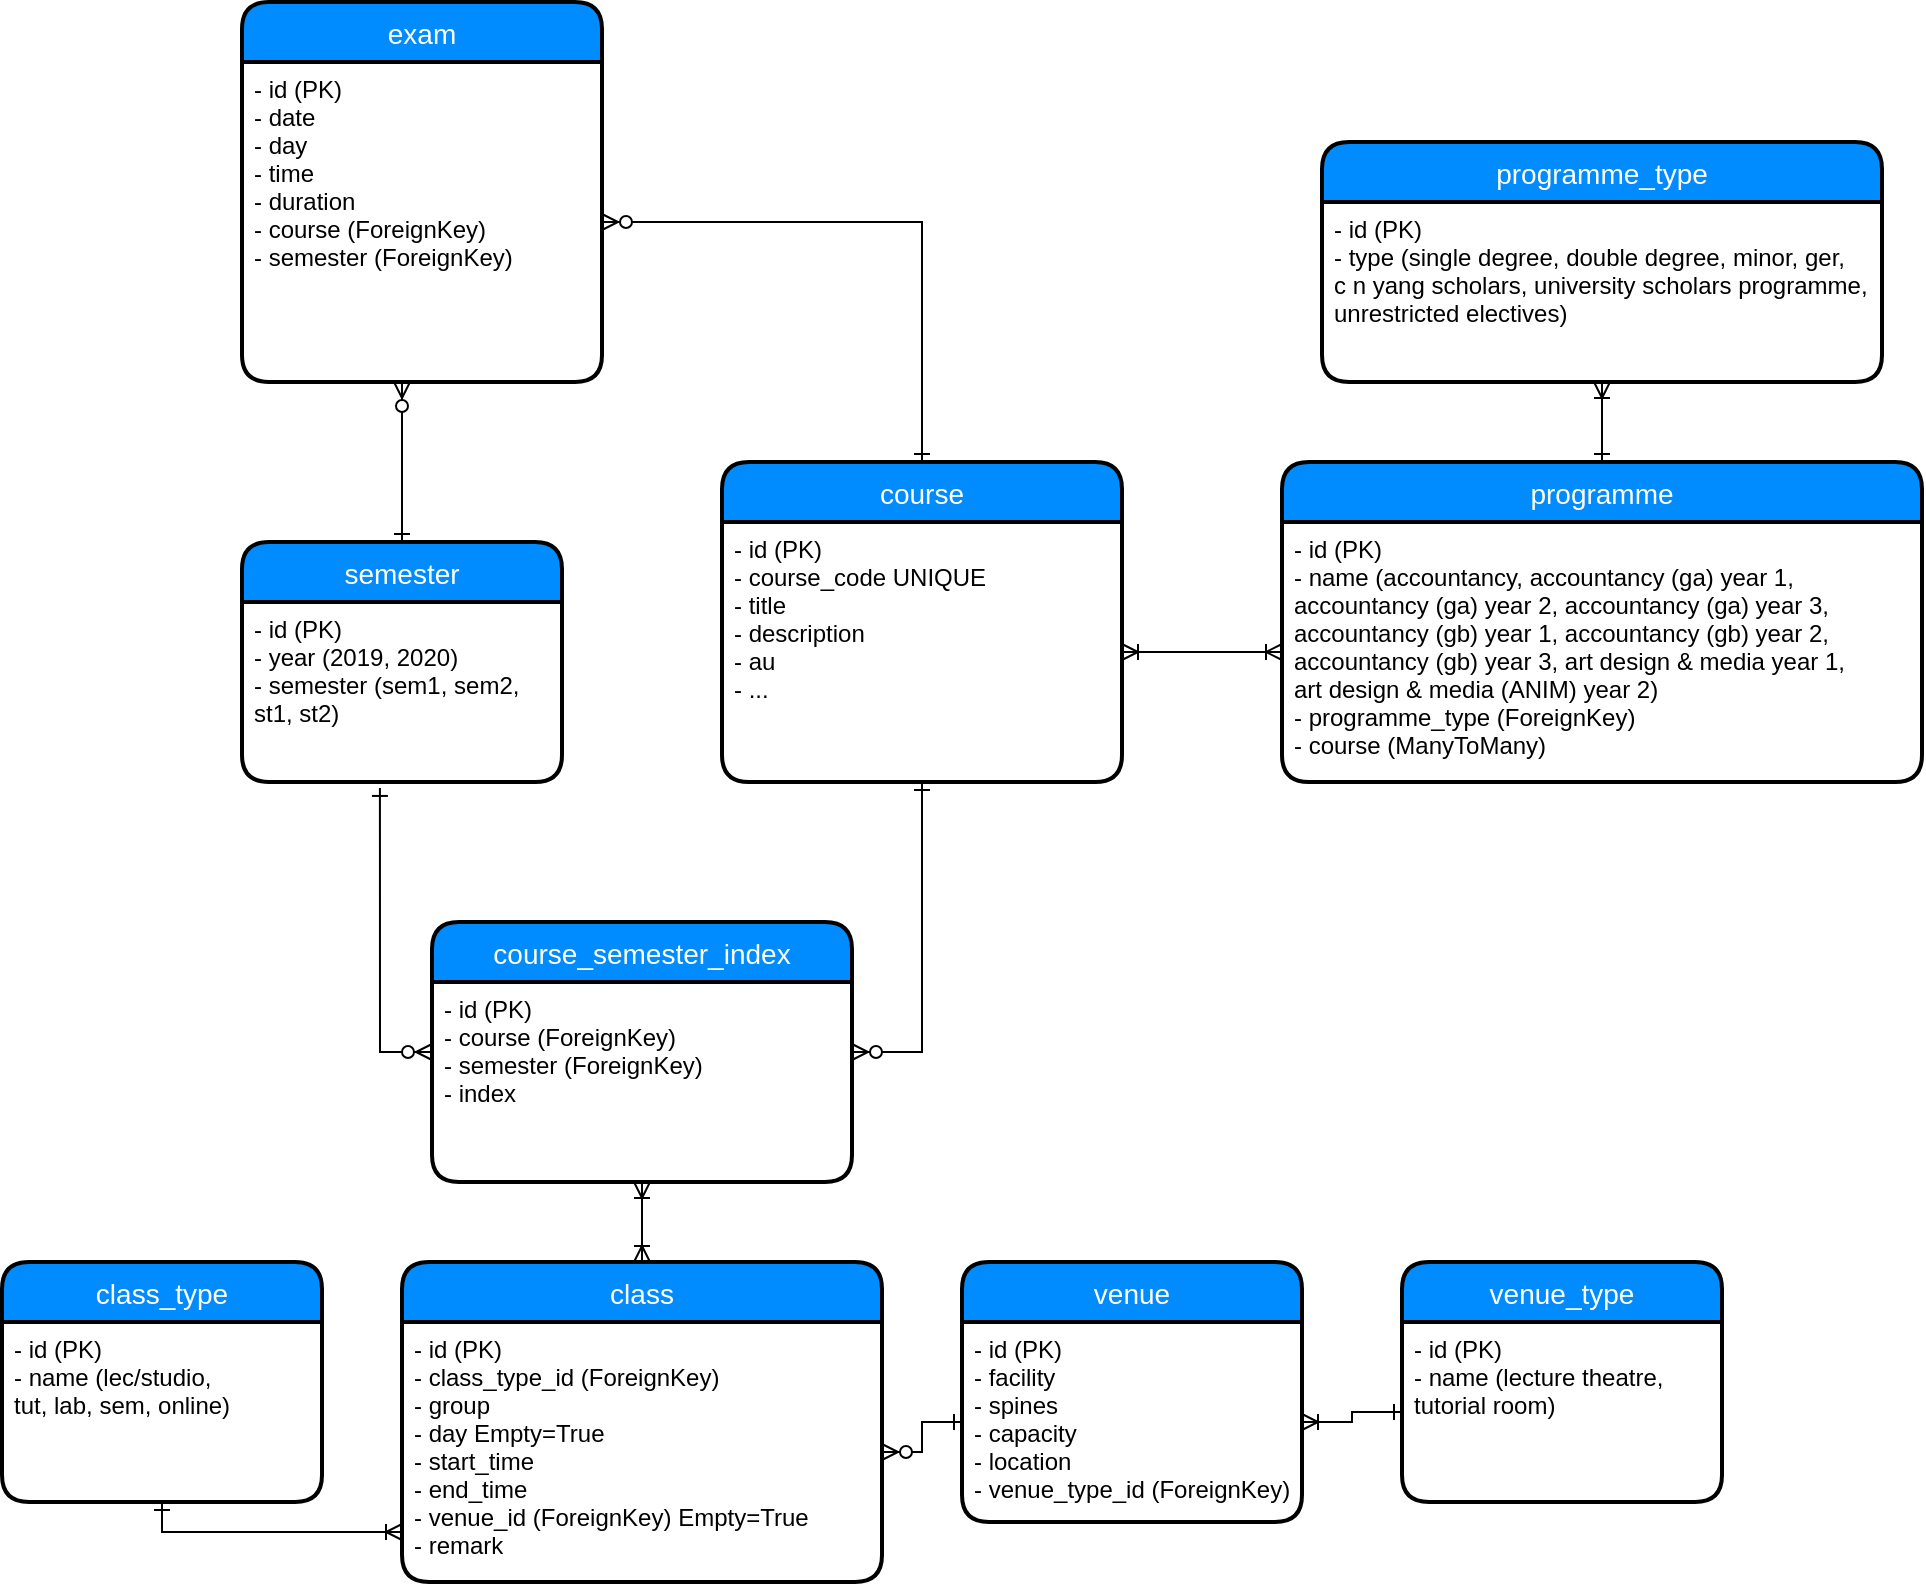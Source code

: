 <mxfile version="12.9.3" type="github">
  <diagram id="C5RBs43oDa-KdzZeNtuy" name="Page-1">
    <mxGraphModel dx="2249" dy="1910" grid="1" gridSize="10" guides="1" tooltips="1" connect="1" arrows="1" fold="1" page="1" pageScale="1" pageWidth="827" pageHeight="1169" math="0" shadow="0">
      <root>
        <mxCell id="WIyWlLk6GJQsqaUBKTNV-0" />
        <mxCell id="WIyWlLk6GJQsqaUBKTNV-1" parent="WIyWlLk6GJQsqaUBKTNV-0" />
        <mxCell id="qA88r-ku_hP-vUYEzjVc-63" value="" style="edgeStyle=orthogonalEdgeStyle;rounded=0;orthogonalLoop=1;jettySize=auto;html=1;startArrow=ERone;startFill=0;endArrow=ERzeroToMany;endFill=1;exitX=0;exitY=0.5;exitDx=0;exitDy=0;" parent="WIyWlLk6GJQsqaUBKTNV-1" source="qA88r-ku_hP-vUYEzjVc-36" target="qA88r-ku_hP-vUYEzjVc-42" edge="1">
          <mxGeometry relative="1" as="geometry">
            <Array as="points" />
            <mxPoint x="-320" y="510" as="sourcePoint" />
          </mxGeometry>
        </mxCell>
        <mxCell id="KhxK5YI4H-yNdM9y5E6n-18" value="" style="edgeStyle=orthogonalEdgeStyle;rounded=0;orthogonalLoop=1;jettySize=auto;html=1;startArrow=ERoneToMany;startFill=0;endArrow=ERone;endFill=0;entryX=0.5;entryY=0;entryDx=0;entryDy=0;" parent="WIyWlLk6GJQsqaUBKTNV-1" source="qA88r-ku_hP-vUYEzjVc-22" target="qA88r-ku_hP-vUYEzjVc-18" edge="1">
          <mxGeometry relative="1" as="geometry">
            <mxPoint x="100" y="360" as="sourcePoint" />
            <Array as="points" />
          </mxGeometry>
        </mxCell>
        <mxCell id="KhxK5YI4H-yNdM9y5E6n-21" value="" style="edgeStyle=orthogonalEdgeStyle;rounded=0;orthogonalLoop=1;jettySize=auto;html=1;startArrow=ERone;startFill=0;endArrow=ERoneToMany;endFill=0;" parent="WIyWlLk6GJQsqaUBKTNV-1" source="qA88r-ku_hP-vUYEzjVc-38" target="qA88r-ku_hP-vUYEzjVc-36" edge="1">
          <mxGeometry relative="1" as="geometry">
            <mxPoint x="-80" y="675" as="sourcePoint" />
          </mxGeometry>
        </mxCell>
        <mxCell id="KhxK5YI4H-yNdM9y5E6n-40" value="" style="edgeStyle=orthogonalEdgeStyle;rounded=0;orthogonalLoop=1;jettySize=auto;html=1;startArrow=ERone;startFill=0;endArrow=ERoneToMany;endFill=0;" parent="WIyWlLk6GJQsqaUBKTNV-1" source="qA88r-ku_hP-vUYEzjVc-45" target="qA88r-ku_hP-vUYEzjVc-42" edge="1">
          <mxGeometry relative="1" as="geometry">
            <Array as="points">
              <mxPoint x="-540" y="615" />
              <mxPoint x="-540" y="615" />
            </Array>
          </mxGeometry>
        </mxCell>
        <mxCell id="qA88r-ku_hP-vUYEzjVc-11" value="course" style="swimlane;childLayout=stackLayout;horizontal=1;startSize=30;horizontalStack=0;fillColor=#008cff;fontColor=#FFFFFF;rounded=1;fontSize=14;fontStyle=0;strokeWidth=2;resizeParent=0;resizeLast=1;shadow=0;dashed=0;align=center;" parent="WIyWlLk6GJQsqaUBKTNV-1" vertex="1">
          <mxGeometry x="-360" y="80" width="200" height="160" as="geometry" />
        </mxCell>
        <mxCell id="qA88r-ku_hP-vUYEzjVc-12" value="- id (PK)&#xa;- course_code UNIQUE&#xa;- title&#xa;- description&#xa;- au&#xa;- ..." style="align=left;strokeColor=none;fillColor=none;spacingLeft=4;fontSize=12;verticalAlign=top;resizable=0;rotatable=0;part=1;" parent="qA88r-ku_hP-vUYEzjVc-11" vertex="1">
          <mxGeometry y="30" width="200" height="130" as="geometry" />
        </mxCell>
        <mxCell id="FbjEqZ2iPXXZD00zJ2mg-2" value="" style="edgeStyle=orthogonalEdgeStyle;rounded=0;orthogonalLoop=1;jettySize=auto;html=1;startArrow=ERoneToMany;startFill=0;endArrow=ERoneToMany;endFill=0;" edge="1" parent="WIyWlLk6GJQsqaUBKTNV-1" source="qA88r-ku_hP-vUYEzjVc-12" target="qA88r-ku_hP-vUYEzjVc-19">
          <mxGeometry relative="1" as="geometry" />
        </mxCell>
        <mxCell id="KhxK5YI4H-yNdM9y5E6n-23" value="semester" style="swimlane;childLayout=stackLayout;horizontal=1;startSize=30;horizontalStack=0;fillColor=#008cff;fontColor=#FFFFFF;rounded=1;fontSize=14;fontStyle=0;strokeWidth=2;resizeParent=0;resizeLast=1;shadow=0;dashed=0;align=center;" parent="WIyWlLk6GJQsqaUBKTNV-1" vertex="1">
          <mxGeometry x="-600" y="120" width="160" height="120" as="geometry" />
        </mxCell>
        <mxCell id="KhxK5YI4H-yNdM9y5E6n-24" value="- id (PK)&#xa;- year (2019, 2020)&#xa;- semester (sem1, sem2, &#xa;st1, st2)" style="align=left;strokeColor=none;fillColor=none;spacingLeft=4;fontSize=12;verticalAlign=top;resizable=0;rotatable=0;part=1;" parent="KhxK5YI4H-yNdM9y5E6n-23" vertex="1">
          <mxGeometry y="30" width="160" height="90" as="geometry" />
        </mxCell>
        <mxCell id="FbjEqZ2iPXXZD00zJ2mg-9" style="edgeStyle=orthogonalEdgeStyle;rounded=0;orthogonalLoop=1;jettySize=auto;html=1;entryX=0.5;entryY=1;entryDx=0;entryDy=0;startArrow=ERzeroToMany;startFill=1;endArrow=ERone;endFill=0;" edge="1" parent="WIyWlLk6GJQsqaUBKTNV-1" source="FbjEqZ2iPXXZD00zJ2mg-6" target="qA88r-ku_hP-vUYEzjVc-12">
          <mxGeometry relative="1" as="geometry">
            <Array as="points">
              <mxPoint x="-260" y="375" />
            </Array>
          </mxGeometry>
        </mxCell>
        <mxCell id="FbjEqZ2iPXXZD00zJ2mg-10" style="edgeStyle=orthogonalEdgeStyle;rounded=0;orthogonalLoop=1;jettySize=auto;html=1;entryX=0.431;entryY=1.033;entryDx=0;entryDy=0;entryPerimeter=0;startArrow=ERzeroToMany;startFill=1;endArrow=ERone;endFill=0;" edge="1" parent="WIyWlLk6GJQsqaUBKTNV-1" source="FbjEqZ2iPXXZD00zJ2mg-6" target="KhxK5YI4H-yNdM9y5E6n-24">
          <mxGeometry relative="1" as="geometry">
            <Array as="points">
              <mxPoint x="-531" y="375" />
            </Array>
          </mxGeometry>
        </mxCell>
        <mxCell id="FbjEqZ2iPXXZD00zJ2mg-6" value="course_semester_index" style="swimlane;childLayout=stackLayout;horizontal=1;startSize=30;horizontalStack=0;fillColor=#008cff;fontColor=#FFFFFF;rounded=1;fontSize=14;fontStyle=0;strokeWidth=2;resizeParent=0;resizeLast=1;shadow=0;dashed=0;align=center;" vertex="1" parent="WIyWlLk6GJQsqaUBKTNV-1">
          <mxGeometry x="-505" y="310" width="210" height="130" as="geometry" />
        </mxCell>
        <mxCell id="FbjEqZ2iPXXZD00zJ2mg-7" value="- id (PK)&#xa;- course (ForeignKey)&#xa;- semester (ForeignKey)&#xa;- index" style="align=left;strokeColor=none;fillColor=none;spacingLeft=4;fontSize=12;verticalAlign=top;resizable=0;rotatable=0;part=1;" vertex="1" parent="FbjEqZ2iPXXZD00zJ2mg-6">
          <mxGeometry y="30" width="210" height="100" as="geometry" />
        </mxCell>
        <mxCell id="FbjEqZ2iPXXZD00zJ2mg-8" value="" style="edgeStyle=orthogonalEdgeStyle;rounded=0;orthogonalLoop=1;jettySize=auto;html=1;startArrow=ERoneToMany;startFill=0;endArrow=ERoneToMany;endFill=0;entryX=0.5;entryY=0;entryDx=0;entryDy=0;" edge="1" parent="WIyWlLk6GJQsqaUBKTNV-1" source="FbjEqZ2iPXXZD00zJ2mg-7" target="qA88r-ku_hP-vUYEzjVc-41">
          <mxGeometry relative="1" as="geometry" />
        </mxCell>
        <mxCell id="qA88r-ku_hP-vUYEzjVc-64" value="exam" style="swimlane;childLayout=stackLayout;horizontal=1;startSize=30;horizontalStack=0;fillColor=#008cff;fontColor=#FFFFFF;rounded=1;fontSize=14;fontStyle=0;strokeWidth=2;resizeParent=0;resizeLast=1;shadow=0;dashed=0;align=center;" parent="WIyWlLk6GJQsqaUBKTNV-1" vertex="1">
          <mxGeometry x="-600" y="-150" width="180" height="190" as="geometry" />
        </mxCell>
        <mxCell id="qA88r-ku_hP-vUYEzjVc-65" value="- id (PK)&#xa;- date&#xa;- day&#xa;- time&#xa;- duration&#xa;- course (ForeignKey)&#xa;- semester (ForeignKey)" style="align=left;strokeColor=none;fillColor=none;spacingLeft=4;fontSize=12;verticalAlign=top;resizable=0;rotatable=0;part=1;" parent="qA88r-ku_hP-vUYEzjVc-64" vertex="1">
          <mxGeometry y="30" width="180" height="160" as="geometry" />
        </mxCell>
        <mxCell id="FbjEqZ2iPXXZD00zJ2mg-11" style="edgeStyle=orthogonalEdgeStyle;rounded=0;orthogonalLoop=1;jettySize=auto;html=1;startArrow=ERzeroToMany;startFill=1;endArrow=ERone;endFill=0;" edge="1" parent="WIyWlLk6GJQsqaUBKTNV-1" source="qA88r-ku_hP-vUYEzjVc-65" target="KhxK5YI4H-yNdM9y5E6n-23">
          <mxGeometry relative="1" as="geometry">
            <Array as="points">
              <mxPoint x="-520" y="70" />
              <mxPoint x="-520" y="70" />
            </Array>
          </mxGeometry>
        </mxCell>
        <mxCell id="FbjEqZ2iPXXZD00zJ2mg-12" style="edgeStyle=orthogonalEdgeStyle;rounded=0;orthogonalLoop=1;jettySize=auto;html=1;exitX=1;exitY=0.5;exitDx=0;exitDy=0;startArrow=ERzeroToMany;startFill=1;endArrow=ERone;endFill=0;" edge="1" parent="WIyWlLk6GJQsqaUBKTNV-1" source="qA88r-ku_hP-vUYEzjVc-65" target="qA88r-ku_hP-vUYEzjVc-11">
          <mxGeometry relative="1" as="geometry" />
        </mxCell>
        <mxCell id="qA88r-ku_hP-vUYEzjVc-41" value="class" style="swimlane;childLayout=stackLayout;horizontal=1;startSize=30;horizontalStack=0;fillColor=#008cff;fontColor=#FFFFFF;rounded=1;fontSize=14;fontStyle=0;strokeWidth=2;resizeParent=0;resizeLast=1;shadow=0;dashed=0;align=center;" parent="WIyWlLk6GJQsqaUBKTNV-1" vertex="1">
          <mxGeometry x="-520" y="480" width="240" height="160" as="geometry" />
        </mxCell>
        <mxCell id="qA88r-ku_hP-vUYEzjVc-42" value="- id (PK)&#xa;- class_type_id (ForeignKey)&#xa;- group&#xa;- day Empty=True&#xa;- start_time&#xa;- end_time&#xa;- venue_id (ForeignKey) Empty=True&#xa;- remark" style="align=left;strokeColor=none;fillColor=none;spacingLeft=4;fontSize=12;verticalAlign=top;resizable=0;rotatable=0;part=1;" parent="qA88r-ku_hP-vUYEzjVc-41" vertex="1">
          <mxGeometry y="30" width="240" height="130" as="geometry" />
        </mxCell>
        <mxCell id="qA88r-ku_hP-vUYEzjVc-35" value="venue" style="swimlane;childLayout=stackLayout;horizontal=1;startSize=30;horizontalStack=0;fillColor=#008cff;fontColor=#FFFFFF;rounded=1;fontSize=14;fontStyle=0;strokeWidth=2;resizeParent=0;resizeLast=1;shadow=0;dashed=0;align=center;" parent="WIyWlLk6GJQsqaUBKTNV-1" vertex="1">
          <mxGeometry x="-240" y="480" width="170" height="130" as="geometry" />
        </mxCell>
        <mxCell id="qA88r-ku_hP-vUYEzjVc-36" value="- id (PK)&#xa;- facility&#xa;- spines&#xa;- capacity&#xa;- location&#xa;- venue_type_id (ForeignKey)" style="align=left;strokeColor=none;fillColor=none;spacingLeft=4;fontSize=12;verticalAlign=top;resizable=0;rotatable=0;part=1;" parent="qA88r-ku_hP-vUYEzjVc-35" vertex="1">
          <mxGeometry y="30" width="170" height="100" as="geometry" />
        </mxCell>
        <mxCell id="qA88r-ku_hP-vUYEzjVc-37" value="venue_type" style="swimlane;childLayout=stackLayout;horizontal=1;startSize=30;horizontalStack=0;fillColor=#008cff;fontColor=#FFFFFF;rounded=1;fontSize=14;fontStyle=0;strokeWidth=2;resizeParent=0;resizeLast=1;shadow=0;dashed=0;align=center;" parent="WIyWlLk6GJQsqaUBKTNV-1" vertex="1">
          <mxGeometry x="-20" y="480" width="160" height="120" as="geometry" />
        </mxCell>
        <mxCell id="qA88r-ku_hP-vUYEzjVc-38" value="- id (PK)&#xa;- name (lecture theatre, &#xa;tutorial room)" style="align=left;strokeColor=none;fillColor=none;spacingLeft=4;fontSize=12;verticalAlign=top;resizable=0;rotatable=0;part=1;" parent="qA88r-ku_hP-vUYEzjVc-37" vertex="1">
          <mxGeometry y="30" width="160" height="90" as="geometry" />
        </mxCell>
        <mxCell id="qA88r-ku_hP-vUYEzjVc-45" value="class_type" style="swimlane;childLayout=stackLayout;horizontal=1;startSize=30;horizontalStack=0;fillColor=#008cff;fontColor=#FFFFFF;rounded=1;fontSize=14;fontStyle=0;strokeWidth=2;resizeParent=0;resizeLast=1;shadow=0;dashed=0;align=center;" parent="WIyWlLk6GJQsqaUBKTNV-1" vertex="1">
          <mxGeometry x="-720" y="480" width="160" height="120" as="geometry" />
        </mxCell>
        <mxCell id="qA88r-ku_hP-vUYEzjVc-46" value="- id (PK)&#xa;- name (lec/studio, &#xa;tut, lab, sem, online)" style="align=left;strokeColor=none;fillColor=none;spacingLeft=4;fontSize=12;verticalAlign=top;resizable=0;rotatable=0;part=1;" parent="qA88r-ku_hP-vUYEzjVc-45" vertex="1">
          <mxGeometry y="30" width="160" height="90" as="geometry" />
        </mxCell>
        <mxCell id="qA88r-ku_hP-vUYEzjVc-18" value="programme" style="swimlane;childLayout=stackLayout;horizontal=1;startSize=30;horizontalStack=0;fillColor=#008cff;fontColor=#FFFFFF;rounded=1;fontSize=14;fontStyle=0;strokeWidth=2;resizeParent=0;resizeLast=1;shadow=0;dashed=0;align=center;" parent="WIyWlLk6GJQsqaUBKTNV-1" vertex="1">
          <mxGeometry x="-80" y="80" width="320" height="160" as="geometry" />
        </mxCell>
        <mxCell id="qA88r-ku_hP-vUYEzjVc-19" value="- id (PK)&#xa;- name (accountancy, accountancy (ga) year 1, &#xa;accountancy (ga) year 2, accountancy (ga) year 3, &#xa;accountancy (gb) year 1, accountancy (gb) year 2, &#xa;accountancy (gb) year 3, art design &amp; media year 1,&#xa;art design &amp; media (ANIM) year 2)&#xa;- programme_type (ForeignKey)&#xa;- course (ManyToMany)" style="align=left;strokeColor=none;fillColor=none;spacingLeft=4;fontSize=12;verticalAlign=top;resizable=0;rotatable=0;part=1;" parent="qA88r-ku_hP-vUYEzjVc-18" vertex="1">
          <mxGeometry y="30" width="320" height="130" as="geometry" />
        </mxCell>
        <mxCell id="qA88r-ku_hP-vUYEzjVc-21" value="programme_type" style="swimlane;childLayout=stackLayout;horizontal=1;startSize=30;horizontalStack=0;fillColor=#008cff;fontColor=#FFFFFF;rounded=1;fontSize=14;fontStyle=0;strokeWidth=2;resizeParent=0;resizeLast=1;shadow=0;dashed=0;align=center;" parent="WIyWlLk6GJQsqaUBKTNV-1" vertex="1">
          <mxGeometry x="-60" y="-80" width="280" height="120" as="geometry" />
        </mxCell>
        <mxCell id="qA88r-ku_hP-vUYEzjVc-22" value="- id (PK)&#xa;- type (single degree, double degree, minor, ger, &#xa;c n yang scholars, university scholars programme, &#xa;unrestricted electives) " style="align=left;strokeColor=none;fillColor=none;spacingLeft=4;fontSize=12;verticalAlign=top;resizable=0;rotatable=0;part=1;" parent="qA88r-ku_hP-vUYEzjVc-21" vertex="1">
          <mxGeometry y="30" width="280" height="90" as="geometry" />
        </mxCell>
      </root>
    </mxGraphModel>
  </diagram>
</mxfile>
